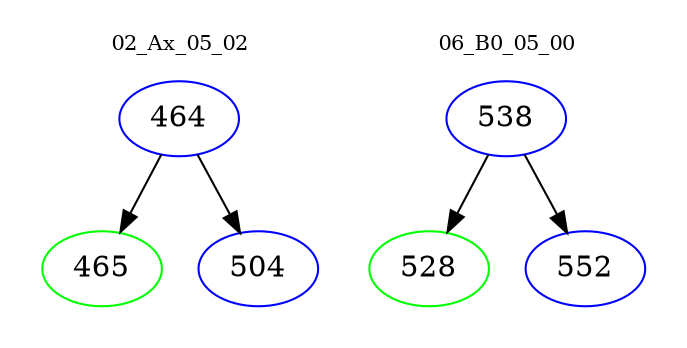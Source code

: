 digraph{
subgraph cluster_0 {
color = white
label = "02_Ax_05_02";
fontsize=10;
T0_464 [label="464", color="blue"]
T0_464 -> T0_465 [color="black"]
T0_465 [label="465", color="green"]
T0_464 -> T0_504 [color="black"]
T0_504 [label="504", color="blue"]
}
subgraph cluster_1 {
color = white
label = "06_B0_05_00";
fontsize=10;
T1_538 [label="538", color="blue"]
T1_538 -> T1_528 [color="black"]
T1_528 [label="528", color="green"]
T1_538 -> T1_552 [color="black"]
T1_552 [label="552", color="blue"]
}
}

